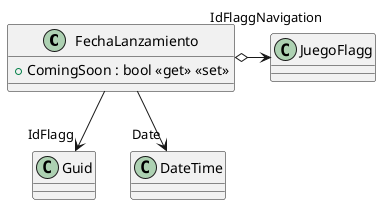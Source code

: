 @startuml
class FechaLanzamiento {
    + ComingSoon : bool <<get>> <<set>>
}
FechaLanzamiento --> "IdFlagg" Guid
FechaLanzamiento --> "Date" DateTime
FechaLanzamiento o-> "IdFlaggNavigation" JuegoFlagg
@enduml
